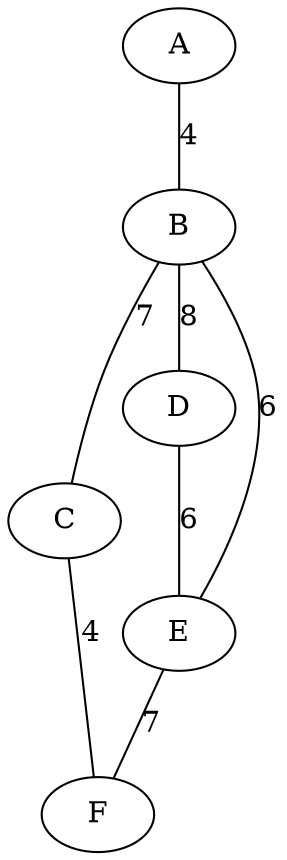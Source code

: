 graph A {
	"A" -- "B" [label=4]
	"B" -- "C" [label=7]
	"B" -- "D" [label=8]
	"B" -- "E" [label=6]
	"C" -- "F" [label=4]
	"D" -- "E" [label=6]
	"E" -- "F" [label=7]
}